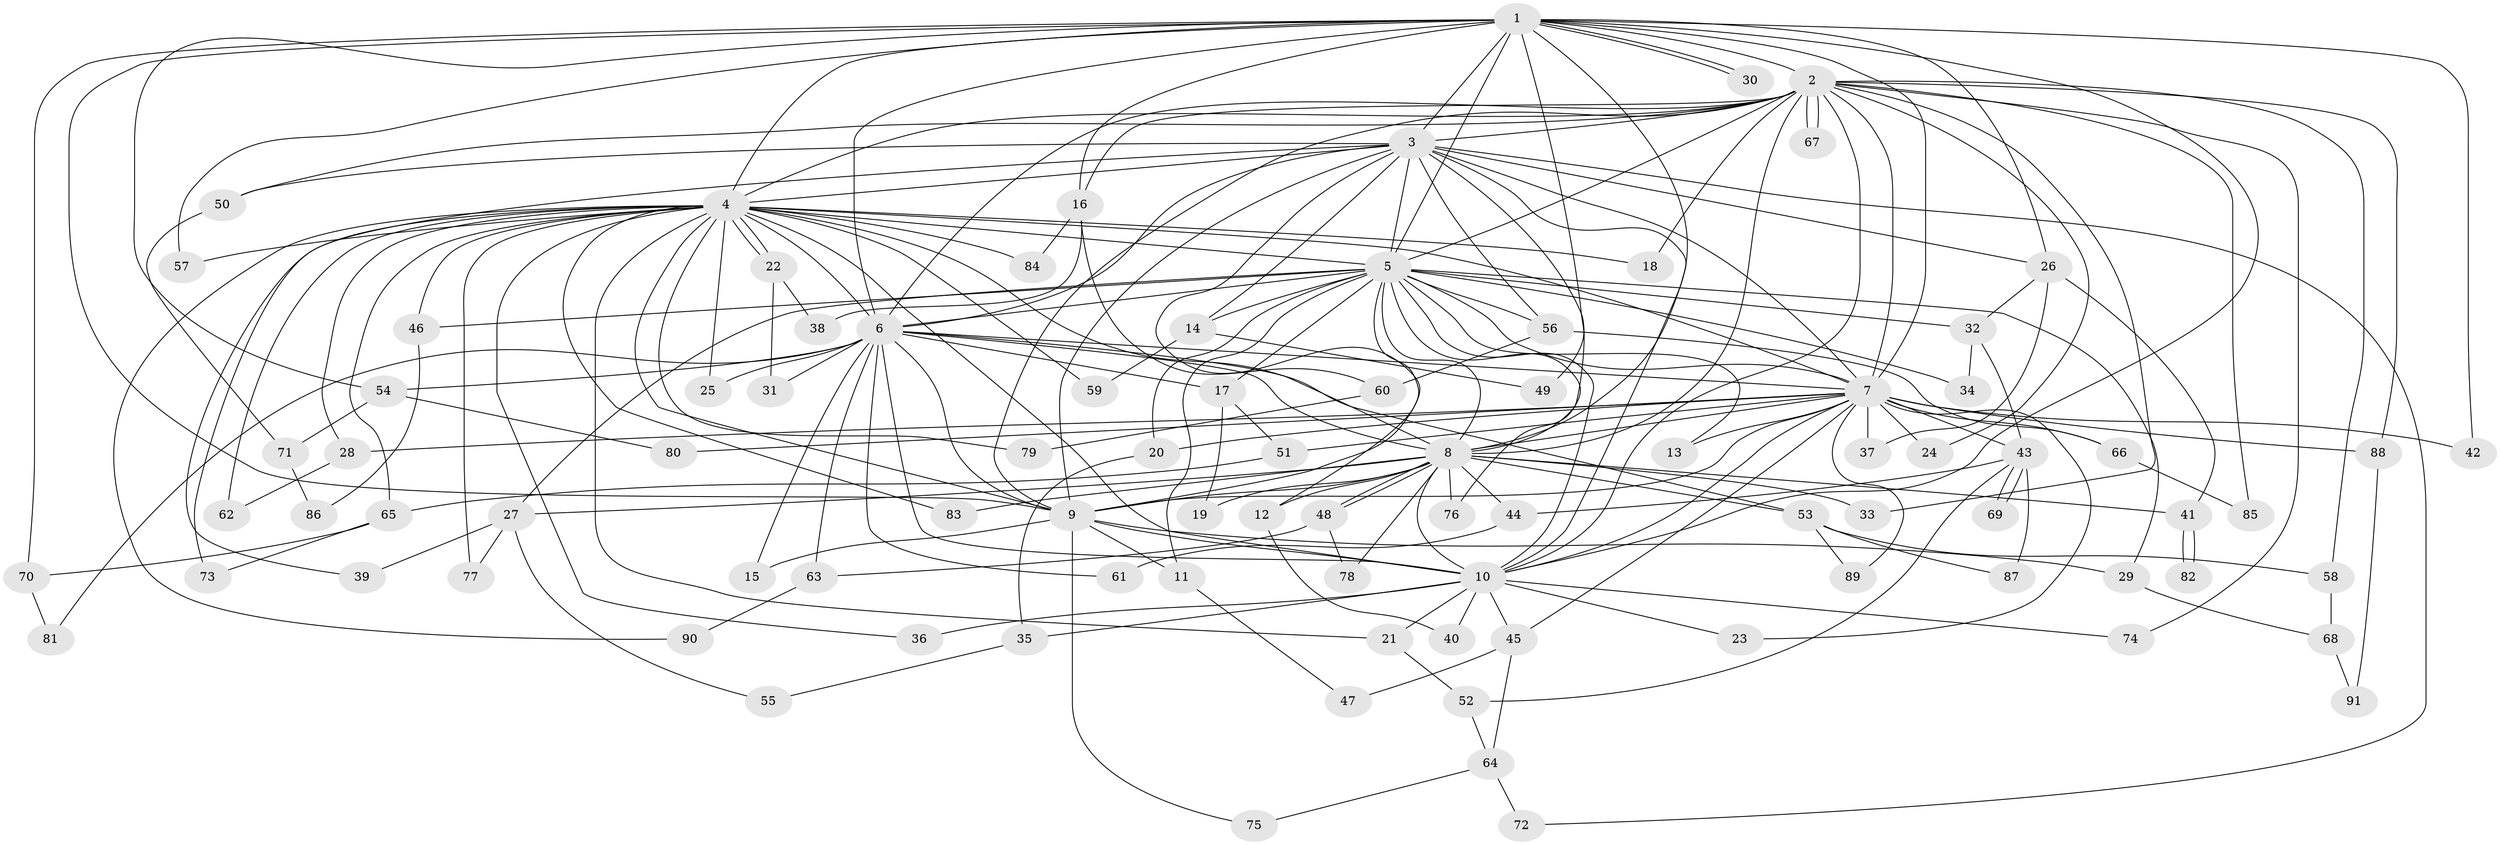 // Generated by graph-tools (version 1.1) at 2025/13/03/09/25 04:13:46]
// undirected, 91 vertices, 207 edges
graph export_dot {
graph [start="1"]
  node [color=gray90,style=filled];
  1;
  2;
  3;
  4;
  5;
  6;
  7;
  8;
  9;
  10;
  11;
  12;
  13;
  14;
  15;
  16;
  17;
  18;
  19;
  20;
  21;
  22;
  23;
  24;
  25;
  26;
  27;
  28;
  29;
  30;
  31;
  32;
  33;
  34;
  35;
  36;
  37;
  38;
  39;
  40;
  41;
  42;
  43;
  44;
  45;
  46;
  47;
  48;
  49;
  50;
  51;
  52;
  53;
  54;
  55;
  56;
  57;
  58;
  59;
  60;
  61;
  62;
  63;
  64;
  65;
  66;
  67;
  68;
  69;
  70;
  71;
  72;
  73;
  74;
  75;
  76;
  77;
  78;
  79;
  80;
  81;
  82;
  83;
  84;
  85;
  86;
  87;
  88;
  89;
  90;
  91;
  1 -- 2;
  1 -- 3;
  1 -- 4;
  1 -- 5;
  1 -- 6;
  1 -- 7;
  1 -- 8;
  1 -- 9;
  1 -- 10;
  1 -- 16;
  1 -- 26;
  1 -- 30;
  1 -- 30;
  1 -- 42;
  1 -- 49;
  1 -- 54;
  1 -- 57;
  1 -- 70;
  2 -- 3;
  2 -- 4;
  2 -- 5;
  2 -- 6;
  2 -- 7;
  2 -- 8;
  2 -- 9;
  2 -- 10;
  2 -- 16;
  2 -- 18;
  2 -- 24;
  2 -- 33;
  2 -- 50;
  2 -- 58;
  2 -- 67;
  2 -- 67;
  2 -- 74;
  2 -- 85;
  2 -- 88;
  3 -- 4;
  3 -- 5;
  3 -- 6;
  3 -- 7;
  3 -- 8;
  3 -- 9;
  3 -- 10;
  3 -- 12;
  3 -- 14;
  3 -- 26;
  3 -- 50;
  3 -- 56;
  3 -- 72;
  3 -- 73;
  4 -- 5;
  4 -- 6;
  4 -- 7;
  4 -- 8;
  4 -- 9;
  4 -- 10;
  4 -- 18;
  4 -- 21;
  4 -- 22;
  4 -- 22;
  4 -- 25;
  4 -- 28;
  4 -- 36;
  4 -- 39;
  4 -- 46;
  4 -- 57;
  4 -- 59;
  4 -- 62;
  4 -- 65;
  4 -- 77;
  4 -- 79;
  4 -- 83;
  4 -- 84;
  4 -- 90;
  5 -- 6;
  5 -- 7;
  5 -- 8;
  5 -- 9;
  5 -- 10;
  5 -- 11;
  5 -- 13;
  5 -- 14;
  5 -- 17;
  5 -- 20;
  5 -- 27;
  5 -- 29;
  5 -- 32;
  5 -- 34;
  5 -- 46;
  5 -- 56;
  5 -- 76;
  6 -- 7;
  6 -- 8;
  6 -- 9;
  6 -- 10;
  6 -- 15;
  6 -- 17;
  6 -- 25;
  6 -- 31;
  6 -- 53;
  6 -- 54;
  6 -- 61;
  6 -- 63;
  6 -- 81;
  7 -- 8;
  7 -- 9;
  7 -- 10;
  7 -- 13;
  7 -- 20;
  7 -- 23;
  7 -- 24;
  7 -- 28;
  7 -- 37;
  7 -- 42;
  7 -- 43;
  7 -- 45;
  7 -- 51;
  7 -- 66;
  7 -- 80;
  7 -- 88;
  7 -- 89;
  8 -- 9;
  8 -- 10;
  8 -- 12;
  8 -- 19;
  8 -- 27;
  8 -- 33;
  8 -- 41;
  8 -- 44;
  8 -- 48;
  8 -- 48;
  8 -- 53;
  8 -- 76;
  8 -- 78;
  8 -- 83;
  9 -- 10;
  9 -- 11;
  9 -- 15;
  9 -- 29;
  9 -- 75;
  10 -- 21;
  10 -- 23;
  10 -- 35;
  10 -- 36;
  10 -- 40;
  10 -- 45;
  10 -- 74;
  11 -- 47;
  12 -- 40;
  14 -- 49;
  14 -- 59;
  16 -- 38;
  16 -- 60;
  16 -- 84;
  17 -- 19;
  17 -- 51;
  20 -- 35;
  21 -- 52;
  22 -- 31;
  22 -- 38;
  26 -- 32;
  26 -- 37;
  26 -- 41;
  27 -- 39;
  27 -- 55;
  27 -- 77;
  28 -- 62;
  29 -- 68;
  32 -- 34;
  32 -- 43;
  35 -- 55;
  41 -- 82;
  41 -- 82;
  43 -- 44;
  43 -- 52;
  43 -- 69;
  43 -- 69;
  43 -- 87;
  44 -- 61;
  45 -- 47;
  45 -- 64;
  46 -- 86;
  48 -- 63;
  48 -- 78;
  50 -- 71;
  51 -- 65;
  52 -- 64;
  53 -- 58;
  53 -- 87;
  53 -- 89;
  54 -- 71;
  54 -- 80;
  56 -- 60;
  56 -- 66;
  58 -- 68;
  60 -- 79;
  63 -- 90;
  64 -- 72;
  64 -- 75;
  65 -- 70;
  65 -- 73;
  66 -- 85;
  68 -- 91;
  70 -- 81;
  71 -- 86;
  88 -- 91;
}
